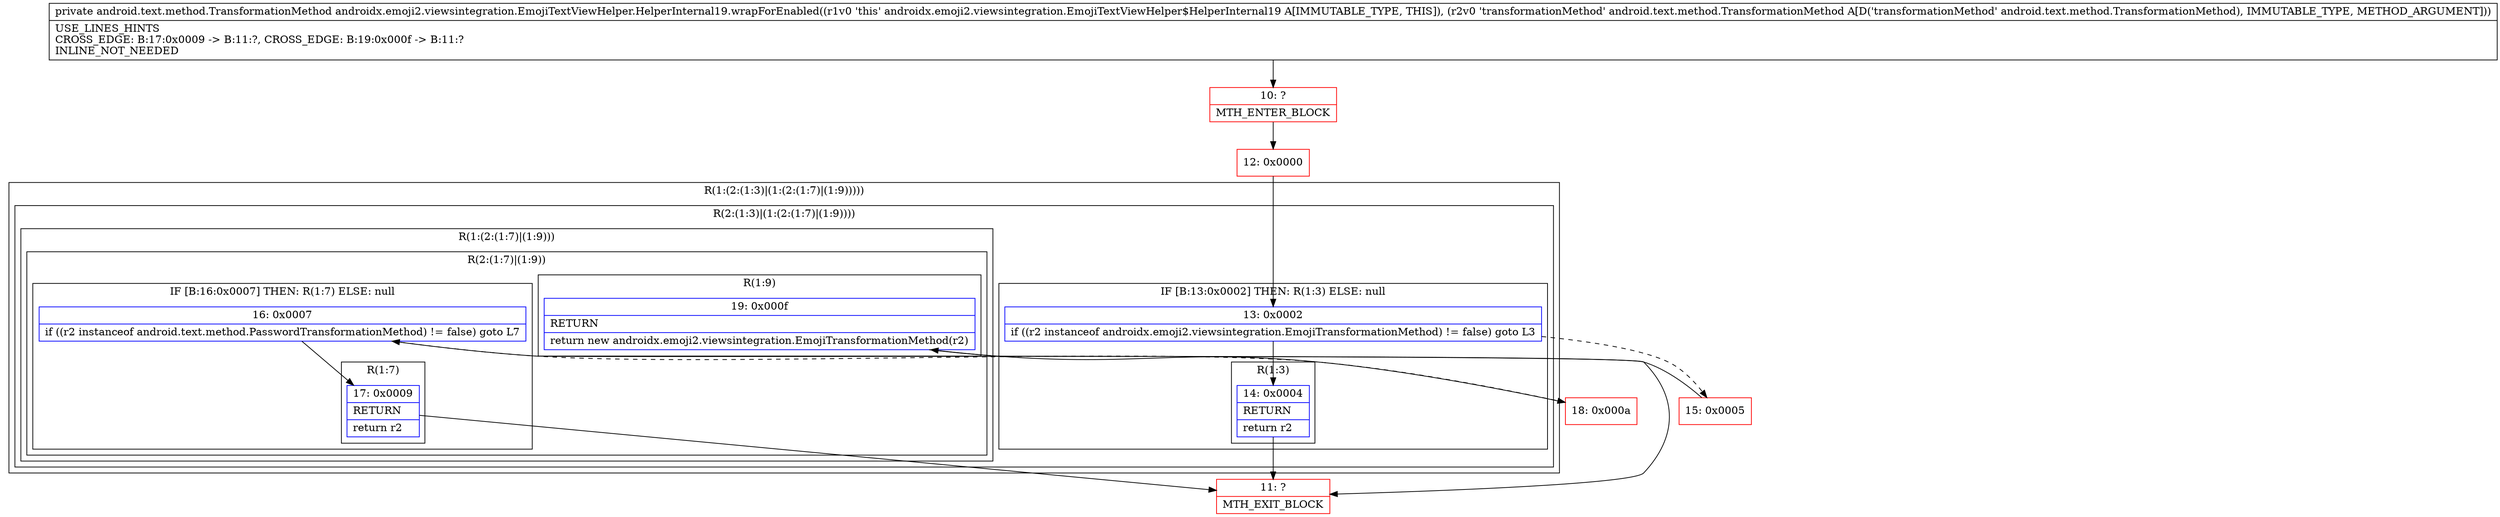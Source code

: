 digraph "CFG forandroidx.emoji2.viewsintegration.EmojiTextViewHelper.HelperInternal19.wrapForEnabled(Landroid\/text\/method\/TransformationMethod;)Landroid\/text\/method\/TransformationMethod;" {
subgraph cluster_Region_1316451639 {
label = "R(1:(2:(1:3)|(1:(2:(1:7)|(1:9)))))";
node [shape=record,color=blue];
subgraph cluster_Region_535801590 {
label = "R(2:(1:3)|(1:(2:(1:7)|(1:9))))";
node [shape=record,color=blue];
subgraph cluster_IfRegion_848955716 {
label = "IF [B:13:0x0002] THEN: R(1:3) ELSE: null";
node [shape=record,color=blue];
Node_13 [shape=record,label="{13\:\ 0x0002|if ((r2 instanceof androidx.emoji2.viewsintegration.EmojiTransformationMethod) != false) goto L3\l}"];
subgraph cluster_Region_755344272 {
label = "R(1:3)";
node [shape=record,color=blue];
Node_14 [shape=record,label="{14\:\ 0x0004|RETURN\l|return r2\l}"];
}
}
subgraph cluster_Region_1487840714 {
label = "R(1:(2:(1:7)|(1:9)))";
node [shape=record,color=blue];
subgraph cluster_Region_978597943 {
label = "R(2:(1:7)|(1:9))";
node [shape=record,color=blue];
subgraph cluster_IfRegion_1483134480 {
label = "IF [B:16:0x0007] THEN: R(1:7) ELSE: null";
node [shape=record,color=blue];
Node_16 [shape=record,label="{16\:\ 0x0007|if ((r2 instanceof android.text.method.PasswordTransformationMethod) != false) goto L7\l}"];
subgraph cluster_Region_1493165999 {
label = "R(1:7)";
node [shape=record,color=blue];
Node_17 [shape=record,label="{17\:\ 0x0009|RETURN\l|return r2\l}"];
}
}
subgraph cluster_Region_1976732047 {
label = "R(1:9)";
node [shape=record,color=blue];
Node_19 [shape=record,label="{19\:\ 0x000f|RETURN\l|return new androidx.emoji2.viewsintegration.EmojiTransformationMethod(r2)\l}"];
}
}
}
}
}
Node_10 [shape=record,color=red,label="{10\:\ ?|MTH_ENTER_BLOCK\l}"];
Node_12 [shape=record,color=red,label="{12\:\ 0x0000}"];
Node_11 [shape=record,color=red,label="{11\:\ ?|MTH_EXIT_BLOCK\l}"];
Node_15 [shape=record,color=red,label="{15\:\ 0x0005}"];
Node_18 [shape=record,color=red,label="{18\:\ 0x000a}"];
MethodNode[shape=record,label="{private android.text.method.TransformationMethod androidx.emoji2.viewsintegration.EmojiTextViewHelper.HelperInternal19.wrapForEnabled((r1v0 'this' androidx.emoji2.viewsintegration.EmojiTextViewHelper$HelperInternal19 A[IMMUTABLE_TYPE, THIS]), (r2v0 'transformationMethod' android.text.method.TransformationMethod A[D('transformationMethod' android.text.method.TransformationMethod), IMMUTABLE_TYPE, METHOD_ARGUMENT]))  | USE_LINES_HINTS\lCROSS_EDGE: B:17:0x0009 \-\> B:11:?, CROSS_EDGE: B:19:0x000f \-\> B:11:?\lINLINE_NOT_NEEDED\l}"];
MethodNode -> Node_10;Node_13 -> Node_14;
Node_13 -> Node_15[style=dashed];
Node_14 -> Node_11;
Node_16 -> Node_17;
Node_16 -> Node_18[style=dashed];
Node_17 -> Node_11;
Node_19 -> Node_11;
Node_10 -> Node_12;
Node_12 -> Node_13;
Node_15 -> Node_16;
Node_18 -> Node_19;
}

